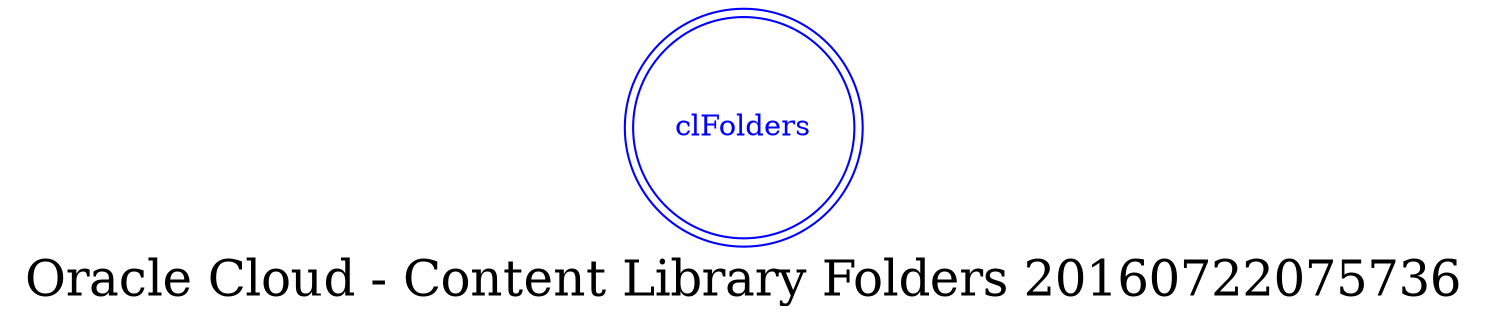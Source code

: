 digraph LexiconGraph {
graph[label="Oracle Cloud - Content Library Folders 20160722075736", fontsize=24]
splines=true
"clFolders" [color=blue, fontcolor=blue, shape=doublecircle]
}
